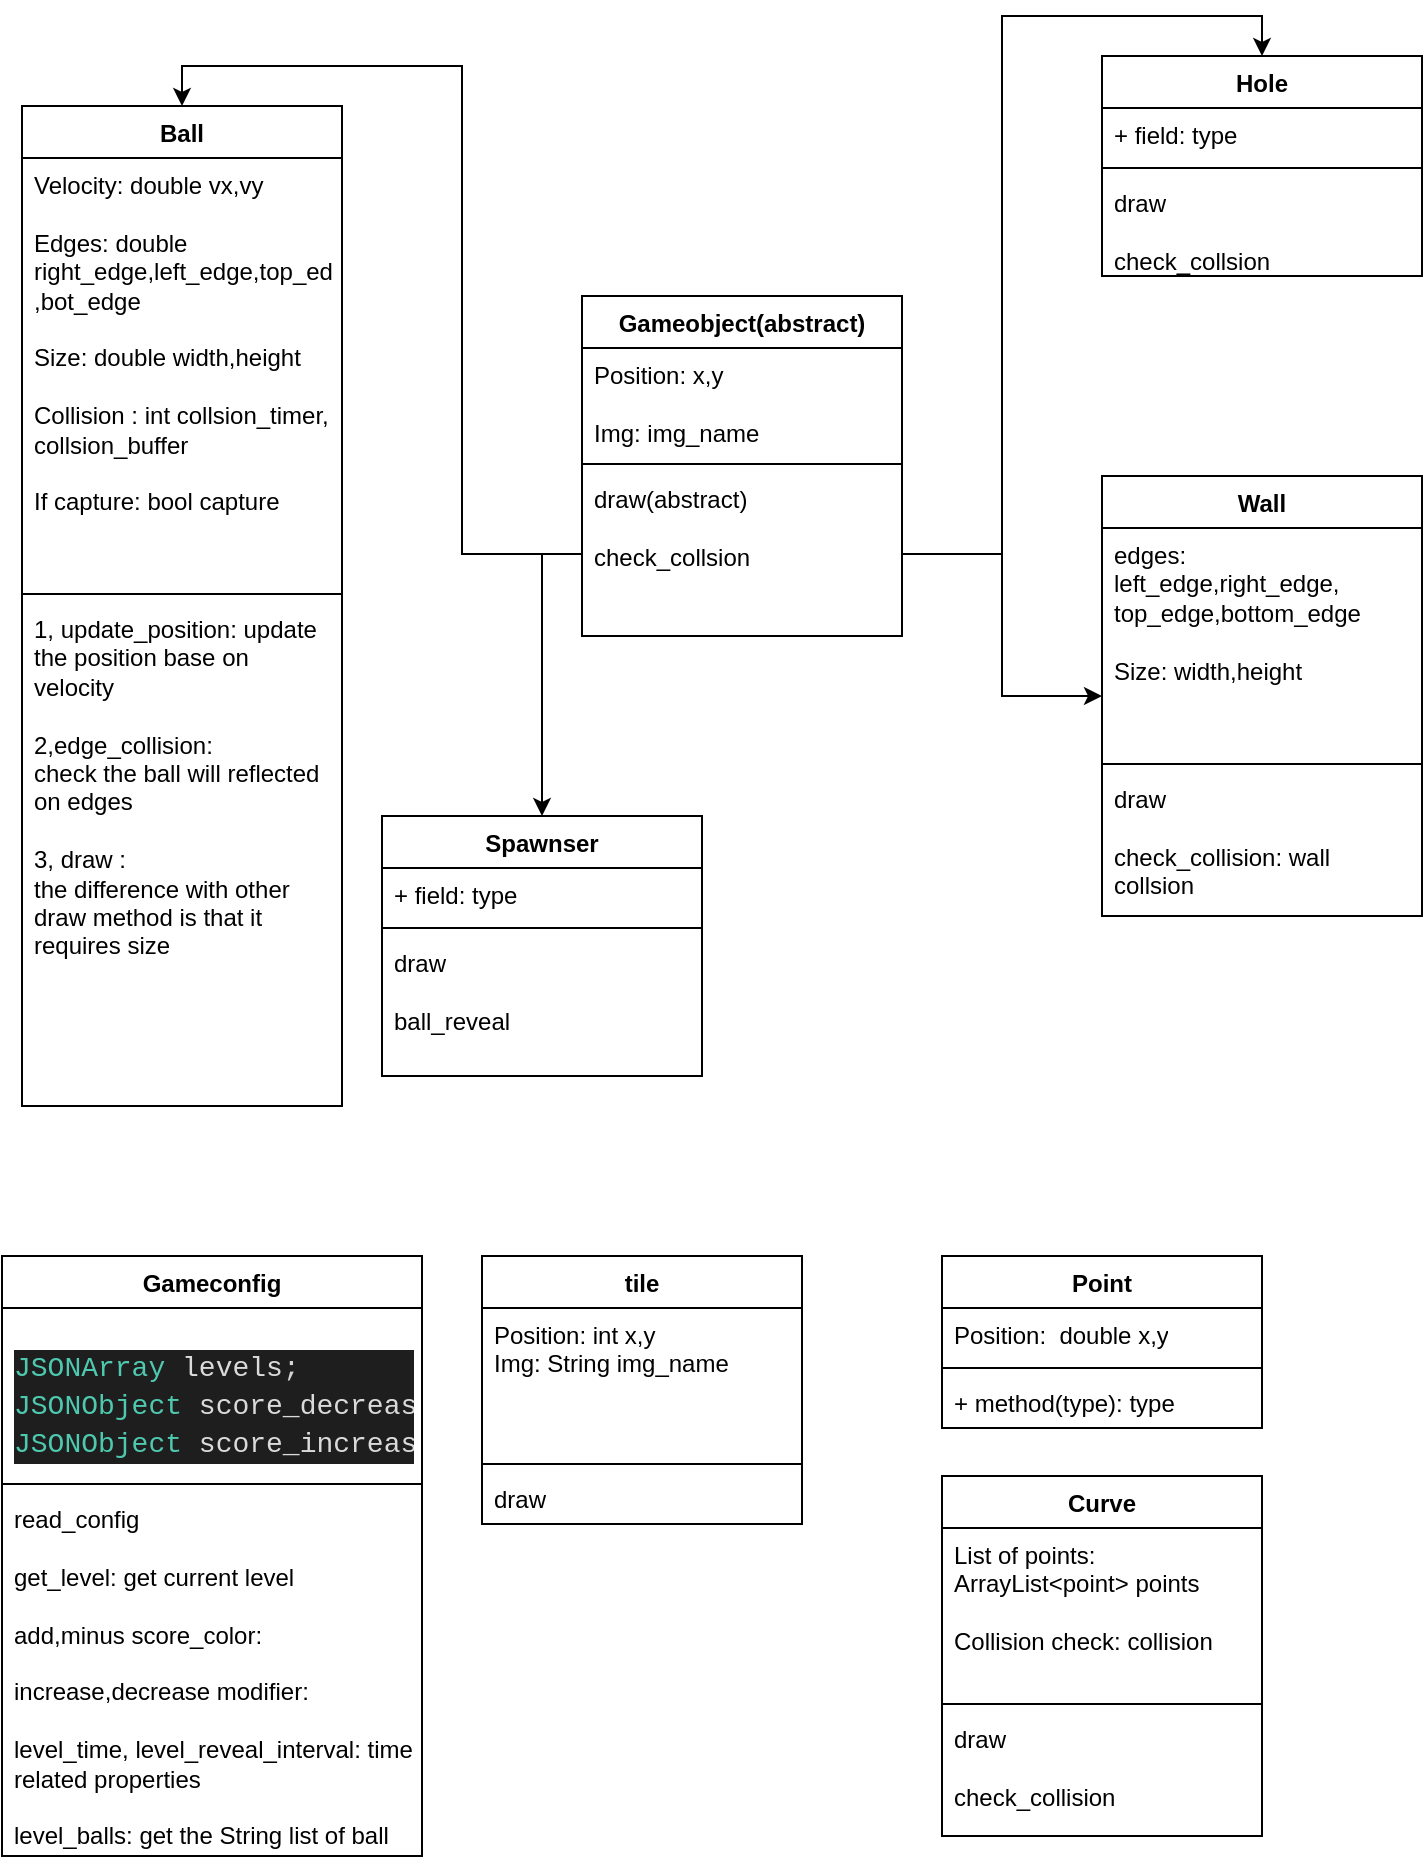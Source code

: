 <mxfile version="24.8.3">
  <diagram id="C5RBs43oDa-KdzZeNtuy" name="Page-1">
    <mxGraphModel dx="2345" dy="1124" grid="1" gridSize="10" guides="1" tooltips="1" connect="1" arrows="1" fold="1" page="1" pageScale="1" pageWidth="827" pageHeight="1169" math="0" shadow="0">
      <root>
        <mxCell id="WIyWlLk6GJQsqaUBKTNV-0" />
        <mxCell id="WIyWlLk6GJQsqaUBKTNV-1" parent="WIyWlLk6GJQsqaUBKTNV-0" />
        <mxCell id="K8G3CEVHmND0a2-SOO2T-0" value="Ball" style="swimlane;fontStyle=1;align=center;verticalAlign=top;childLayout=stackLayout;horizontal=1;startSize=26;horizontalStack=0;resizeParent=1;resizeParentMax=0;resizeLast=0;collapsible=1;marginBottom=0;whiteSpace=wrap;html=1;" vertex="1" parent="WIyWlLk6GJQsqaUBKTNV-1">
          <mxGeometry x="40" y="85" width="160" height="500" as="geometry" />
        </mxCell>
        <mxCell id="K8G3CEVHmND0a2-SOO2T-1" value="&lt;div&gt;&lt;div&gt;Velocity: double vx,vy&lt;/div&gt;&lt;div&gt;&lt;br&gt;&lt;/div&gt;&lt;div&gt;Edges: double right_edge,left_edge,top_edge&lt;/div&gt;&lt;div&gt;,bot_edge&lt;/div&gt;&lt;div&gt;&lt;br&gt;&lt;/div&gt;&lt;div&gt;Size: double width,height&lt;/div&gt;&lt;div&gt;&lt;br&gt;&lt;/div&gt;&lt;div&gt;Collision : int collsion_timer, collsion_buffer&lt;/div&gt;&lt;/div&gt;&lt;div&gt;&lt;br&gt;&lt;/div&gt;&lt;div&gt;If capture: bool capture&lt;/div&gt;" style="text;strokeColor=none;fillColor=none;align=left;verticalAlign=top;spacingLeft=4;spacingRight=4;overflow=hidden;rotatable=0;points=[[0,0.5],[1,0.5]];portConstraint=eastwest;whiteSpace=wrap;html=1;" vertex="1" parent="K8G3CEVHmND0a2-SOO2T-0">
          <mxGeometry y="26" width="160" height="214" as="geometry" />
        </mxCell>
        <mxCell id="K8G3CEVHmND0a2-SOO2T-2" value="" style="line;strokeWidth=1;fillColor=none;align=left;verticalAlign=middle;spacingTop=-1;spacingLeft=3;spacingRight=3;rotatable=0;labelPosition=right;points=[];portConstraint=eastwest;strokeColor=inherit;" vertex="1" parent="K8G3CEVHmND0a2-SOO2T-0">
          <mxGeometry y="240" width="160" height="8" as="geometry" />
        </mxCell>
        <mxCell id="K8G3CEVHmND0a2-SOO2T-3" value="1, update_position: update the position base on velocity&lt;div&gt;&lt;br&gt;&lt;/div&gt;&lt;div&gt;2,edge_collision:&lt;/div&gt;&lt;div&gt;check the ball will reflected on edges&lt;/div&gt;&lt;div&gt;&lt;br&gt;&lt;/div&gt;&lt;div&gt;3, draw :&lt;/div&gt;&lt;div&gt;the difference with other draw method is that it requires size&lt;/div&gt;" style="text;strokeColor=none;fillColor=none;align=left;verticalAlign=top;spacingLeft=4;spacingRight=4;overflow=hidden;rotatable=0;points=[[0,0.5],[1,0.5]];portConstraint=eastwest;whiteSpace=wrap;html=1;" vertex="1" parent="K8G3CEVHmND0a2-SOO2T-0">
          <mxGeometry y="248" width="160" height="252" as="geometry" />
        </mxCell>
        <mxCell id="K8G3CEVHmND0a2-SOO2T-4" value="Wall" style="swimlane;fontStyle=1;align=center;verticalAlign=top;childLayout=stackLayout;horizontal=1;startSize=26;horizontalStack=0;resizeParent=1;resizeParentMax=0;resizeLast=0;collapsible=1;marginBottom=0;whiteSpace=wrap;html=1;" vertex="1" parent="WIyWlLk6GJQsqaUBKTNV-1">
          <mxGeometry x="580" y="270" width="160" height="220" as="geometry" />
        </mxCell>
        <mxCell id="K8G3CEVHmND0a2-SOO2T-5" value="edges:&lt;div&gt;left_edge,right_edge,&lt;/div&gt;&lt;div&gt;top_edge,bottom_edge&lt;/div&gt;&lt;div&gt;&lt;br&gt;&lt;/div&gt;&lt;div&gt;Size: width,height&lt;/div&gt;" style="text;strokeColor=none;fillColor=none;align=left;verticalAlign=top;spacingLeft=4;spacingRight=4;overflow=hidden;rotatable=0;points=[[0,0.5],[1,0.5]];portConstraint=eastwest;whiteSpace=wrap;html=1;" vertex="1" parent="K8G3CEVHmND0a2-SOO2T-4">
          <mxGeometry y="26" width="160" height="114" as="geometry" />
        </mxCell>
        <mxCell id="K8G3CEVHmND0a2-SOO2T-6" value="" style="line;strokeWidth=1;fillColor=none;align=left;verticalAlign=middle;spacingTop=-1;spacingLeft=3;spacingRight=3;rotatable=0;labelPosition=right;points=[];portConstraint=eastwest;strokeColor=inherit;" vertex="1" parent="K8G3CEVHmND0a2-SOO2T-4">
          <mxGeometry y="140" width="160" height="8" as="geometry" />
        </mxCell>
        <mxCell id="K8G3CEVHmND0a2-SOO2T-7" value="draw&lt;div&gt;&lt;br&gt;&lt;/div&gt;&lt;div&gt;check_collision: wall collsion&lt;/div&gt;" style="text;strokeColor=none;fillColor=none;align=left;verticalAlign=top;spacingLeft=4;spacingRight=4;overflow=hidden;rotatable=0;points=[[0,0.5],[1,0.5]];portConstraint=eastwest;whiteSpace=wrap;html=1;" vertex="1" parent="K8G3CEVHmND0a2-SOO2T-4">
          <mxGeometry y="148" width="160" height="72" as="geometry" />
        </mxCell>
        <mxCell id="K8G3CEVHmND0a2-SOO2T-12" value="Hole" style="swimlane;fontStyle=1;align=center;verticalAlign=top;childLayout=stackLayout;horizontal=1;startSize=26;horizontalStack=0;resizeParent=1;resizeParentMax=0;resizeLast=0;collapsible=1;marginBottom=0;whiteSpace=wrap;html=1;" vertex="1" parent="WIyWlLk6GJQsqaUBKTNV-1">
          <mxGeometry x="580" y="60" width="160" height="110" as="geometry" />
        </mxCell>
        <mxCell id="K8G3CEVHmND0a2-SOO2T-13" value="+ field: type" style="text;strokeColor=none;fillColor=none;align=left;verticalAlign=top;spacingLeft=4;spacingRight=4;overflow=hidden;rotatable=0;points=[[0,0.5],[1,0.5]];portConstraint=eastwest;whiteSpace=wrap;html=1;" vertex="1" parent="K8G3CEVHmND0a2-SOO2T-12">
          <mxGeometry y="26" width="160" height="26" as="geometry" />
        </mxCell>
        <mxCell id="K8G3CEVHmND0a2-SOO2T-14" value="" style="line;strokeWidth=1;fillColor=none;align=left;verticalAlign=middle;spacingTop=-1;spacingLeft=3;spacingRight=3;rotatable=0;labelPosition=right;points=[];portConstraint=eastwest;strokeColor=inherit;" vertex="1" parent="K8G3CEVHmND0a2-SOO2T-12">
          <mxGeometry y="52" width="160" height="8" as="geometry" />
        </mxCell>
        <mxCell id="K8G3CEVHmND0a2-SOO2T-15" value="&lt;div&gt;draw&lt;/div&gt;&lt;div&gt;&lt;br&gt;&lt;/div&gt;check_collsion" style="text;strokeColor=none;fillColor=none;align=left;verticalAlign=top;spacingLeft=4;spacingRight=4;overflow=hidden;rotatable=0;points=[[0,0.5],[1,0.5]];portConstraint=eastwest;whiteSpace=wrap;html=1;" vertex="1" parent="K8G3CEVHmND0a2-SOO2T-12">
          <mxGeometry y="60" width="160" height="50" as="geometry" />
        </mxCell>
        <mxCell id="K8G3CEVHmND0a2-SOO2T-20" value="Gameobject(abstract)" style="swimlane;fontStyle=1;align=center;verticalAlign=top;childLayout=stackLayout;horizontal=1;startSize=26;horizontalStack=0;resizeParent=1;resizeParentMax=0;resizeLast=0;collapsible=1;marginBottom=0;whiteSpace=wrap;html=1;" vertex="1" parent="WIyWlLk6GJQsqaUBKTNV-1">
          <mxGeometry x="320" y="180" width="160" height="170" as="geometry" />
        </mxCell>
        <mxCell id="K8G3CEVHmND0a2-SOO2T-21" value="Position: x,y&lt;div&gt;&lt;br&gt;&lt;/div&gt;&lt;div&gt;Img: img_name&lt;/div&gt;" style="text;strokeColor=none;fillColor=none;align=left;verticalAlign=top;spacingLeft=4;spacingRight=4;overflow=hidden;rotatable=0;points=[[0,0.5],[1,0.5]];portConstraint=eastwest;whiteSpace=wrap;html=1;" vertex="1" parent="K8G3CEVHmND0a2-SOO2T-20">
          <mxGeometry y="26" width="160" height="54" as="geometry" />
        </mxCell>
        <mxCell id="K8G3CEVHmND0a2-SOO2T-22" value="" style="line;strokeWidth=1;fillColor=none;align=left;verticalAlign=middle;spacingTop=-1;spacingLeft=3;spacingRight=3;rotatable=0;labelPosition=right;points=[];portConstraint=eastwest;strokeColor=inherit;" vertex="1" parent="K8G3CEVHmND0a2-SOO2T-20">
          <mxGeometry y="80" width="160" height="8" as="geometry" />
        </mxCell>
        <mxCell id="K8G3CEVHmND0a2-SOO2T-23" value="draw(abstract)&lt;div&gt;&lt;br&gt;&lt;/div&gt;&lt;div&gt;check_collsion&lt;/div&gt;" style="text;strokeColor=none;fillColor=none;align=left;verticalAlign=top;spacingLeft=4;spacingRight=4;overflow=hidden;rotatable=0;points=[[0,0.5],[1,0.5]];portConstraint=eastwest;whiteSpace=wrap;html=1;" vertex="1" parent="K8G3CEVHmND0a2-SOO2T-20">
          <mxGeometry y="88" width="160" height="82" as="geometry" />
        </mxCell>
        <mxCell id="K8G3CEVHmND0a2-SOO2T-24" style="edgeStyle=orthogonalEdgeStyle;rounded=0;orthogonalLoop=1;jettySize=auto;html=1;entryX=0.5;entryY=0;entryDx=0;entryDy=0;" edge="1" parent="WIyWlLk6GJQsqaUBKTNV-1" source="K8G3CEVHmND0a2-SOO2T-23" target="K8G3CEVHmND0a2-SOO2T-0">
          <mxGeometry relative="1" as="geometry" />
        </mxCell>
        <mxCell id="K8G3CEVHmND0a2-SOO2T-25" style="edgeStyle=orthogonalEdgeStyle;rounded=0;orthogonalLoop=1;jettySize=auto;html=1;" edge="1" parent="WIyWlLk6GJQsqaUBKTNV-1" source="K8G3CEVHmND0a2-SOO2T-23" target="K8G3CEVHmND0a2-SOO2T-4">
          <mxGeometry relative="1" as="geometry" />
        </mxCell>
        <mxCell id="K8G3CEVHmND0a2-SOO2T-26" style="edgeStyle=orthogonalEdgeStyle;rounded=0;orthogonalLoop=1;jettySize=auto;html=1;entryX=0.5;entryY=0;entryDx=0;entryDy=0;" edge="1" parent="WIyWlLk6GJQsqaUBKTNV-1" source="K8G3CEVHmND0a2-SOO2T-23" target="K8G3CEVHmND0a2-SOO2T-12">
          <mxGeometry relative="1" as="geometry" />
        </mxCell>
        <mxCell id="K8G3CEVHmND0a2-SOO2T-27" value="Spawnser" style="swimlane;fontStyle=1;align=center;verticalAlign=top;childLayout=stackLayout;horizontal=1;startSize=26;horizontalStack=0;resizeParent=1;resizeParentMax=0;resizeLast=0;collapsible=1;marginBottom=0;whiteSpace=wrap;html=1;" vertex="1" parent="WIyWlLk6GJQsqaUBKTNV-1">
          <mxGeometry x="220" y="440" width="160" height="130" as="geometry" />
        </mxCell>
        <mxCell id="K8G3CEVHmND0a2-SOO2T-28" value="+ field: type" style="text;strokeColor=none;fillColor=none;align=left;verticalAlign=top;spacingLeft=4;spacingRight=4;overflow=hidden;rotatable=0;points=[[0,0.5],[1,0.5]];portConstraint=eastwest;whiteSpace=wrap;html=1;" vertex="1" parent="K8G3CEVHmND0a2-SOO2T-27">
          <mxGeometry y="26" width="160" height="26" as="geometry" />
        </mxCell>
        <mxCell id="K8G3CEVHmND0a2-SOO2T-29" value="" style="line;strokeWidth=1;fillColor=none;align=left;verticalAlign=middle;spacingTop=-1;spacingLeft=3;spacingRight=3;rotatable=0;labelPosition=right;points=[];portConstraint=eastwest;strokeColor=inherit;" vertex="1" parent="K8G3CEVHmND0a2-SOO2T-27">
          <mxGeometry y="52" width="160" height="8" as="geometry" />
        </mxCell>
        <mxCell id="K8G3CEVHmND0a2-SOO2T-30" value="draw&lt;div&gt;&lt;br&gt;&lt;/div&gt;&lt;div&gt;ball_reveal&lt;/div&gt;" style="text;strokeColor=none;fillColor=none;align=left;verticalAlign=top;spacingLeft=4;spacingRight=4;overflow=hidden;rotatable=0;points=[[0,0.5],[1,0.5]];portConstraint=eastwest;whiteSpace=wrap;html=1;" vertex="1" parent="K8G3CEVHmND0a2-SOO2T-27">
          <mxGeometry y="60" width="160" height="70" as="geometry" />
        </mxCell>
        <mxCell id="K8G3CEVHmND0a2-SOO2T-31" style="edgeStyle=orthogonalEdgeStyle;rounded=0;orthogonalLoop=1;jettySize=auto;html=1;entryX=0.5;entryY=0;entryDx=0;entryDy=0;" edge="1" parent="WIyWlLk6GJQsqaUBKTNV-1" source="K8G3CEVHmND0a2-SOO2T-23" target="K8G3CEVHmND0a2-SOO2T-27">
          <mxGeometry relative="1" as="geometry" />
        </mxCell>
        <mxCell id="K8G3CEVHmND0a2-SOO2T-32" value="Point" style="swimlane;fontStyle=1;align=center;verticalAlign=top;childLayout=stackLayout;horizontal=1;startSize=26;horizontalStack=0;resizeParent=1;resizeParentMax=0;resizeLast=0;collapsible=1;marginBottom=0;whiteSpace=wrap;html=1;" vertex="1" parent="WIyWlLk6GJQsqaUBKTNV-1">
          <mxGeometry x="500" y="660" width="160" height="86" as="geometry" />
        </mxCell>
        <mxCell id="K8G3CEVHmND0a2-SOO2T-33" value="Position:&amp;nbsp; double x,y" style="text;strokeColor=none;fillColor=none;align=left;verticalAlign=top;spacingLeft=4;spacingRight=4;overflow=hidden;rotatable=0;points=[[0,0.5],[1,0.5]];portConstraint=eastwest;whiteSpace=wrap;html=1;" vertex="1" parent="K8G3CEVHmND0a2-SOO2T-32">
          <mxGeometry y="26" width="160" height="26" as="geometry" />
        </mxCell>
        <mxCell id="K8G3CEVHmND0a2-SOO2T-34" value="" style="line;strokeWidth=1;fillColor=none;align=left;verticalAlign=middle;spacingTop=-1;spacingLeft=3;spacingRight=3;rotatable=0;labelPosition=right;points=[];portConstraint=eastwest;strokeColor=inherit;" vertex="1" parent="K8G3CEVHmND0a2-SOO2T-32">
          <mxGeometry y="52" width="160" height="8" as="geometry" />
        </mxCell>
        <mxCell id="K8G3CEVHmND0a2-SOO2T-35" value="+ method(type): type" style="text;strokeColor=none;fillColor=none;align=left;verticalAlign=top;spacingLeft=4;spacingRight=4;overflow=hidden;rotatable=0;points=[[0,0.5],[1,0.5]];portConstraint=eastwest;whiteSpace=wrap;html=1;" vertex="1" parent="K8G3CEVHmND0a2-SOO2T-32">
          <mxGeometry y="60" width="160" height="26" as="geometry" />
        </mxCell>
        <mxCell id="K8G3CEVHmND0a2-SOO2T-36" value="Curve" style="swimlane;fontStyle=1;align=center;verticalAlign=top;childLayout=stackLayout;horizontal=1;startSize=26;horizontalStack=0;resizeParent=1;resizeParentMax=0;resizeLast=0;collapsible=1;marginBottom=0;whiteSpace=wrap;html=1;" vertex="1" parent="WIyWlLk6GJQsqaUBKTNV-1">
          <mxGeometry x="500" y="770" width="160" height="180" as="geometry" />
        </mxCell>
        <mxCell id="K8G3CEVHmND0a2-SOO2T-37" value="List of points: ArrayList&amp;lt;point&amp;gt; points&lt;div&gt;&lt;br&gt;&lt;/div&gt;&lt;div&gt;Collision check: collision&lt;/div&gt;" style="text;strokeColor=none;fillColor=none;align=left;verticalAlign=top;spacingLeft=4;spacingRight=4;overflow=hidden;rotatable=0;points=[[0,0.5],[1,0.5]];portConstraint=eastwest;whiteSpace=wrap;html=1;" vertex="1" parent="K8G3CEVHmND0a2-SOO2T-36">
          <mxGeometry y="26" width="160" height="84" as="geometry" />
        </mxCell>
        <mxCell id="K8G3CEVHmND0a2-SOO2T-38" value="" style="line;strokeWidth=1;fillColor=none;align=left;verticalAlign=middle;spacingTop=-1;spacingLeft=3;spacingRight=3;rotatable=0;labelPosition=right;points=[];portConstraint=eastwest;strokeColor=inherit;" vertex="1" parent="K8G3CEVHmND0a2-SOO2T-36">
          <mxGeometry y="110" width="160" height="8" as="geometry" />
        </mxCell>
        <mxCell id="K8G3CEVHmND0a2-SOO2T-39" value="draw&lt;div&gt;&lt;br&gt;&lt;/div&gt;&lt;div&gt;check_collision&lt;/div&gt;&lt;div&gt;&lt;br&gt;&lt;/div&gt;" style="text;strokeColor=none;fillColor=none;align=left;verticalAlign=top;spacingLeft=4;spacingRight=4;overflow=hidden;rotatable=0;points=[[0,0.5],[1,0.5]];portConstraint=eastwest;whiteSpace=wrap;html=1;" vertex="1" parent="K8G3CEVHmND0a2-SOO2T-36">
          <mxGeometry y="118" width="160" height="62" as="geometry" />
        </mxCell>
        <mxCell id="K8G3CEVHmND0a2-SOO2T-40" value="tile" style="swimlane;fontStyle=1;align=center;verticalAlign=top;childLayout=stackLayout;horizontal=1;startSize=26;horizontalStack=0;resizeParent=1;resizeParentMax=0;resizeLast=0;collapsible=1;marginBottom=0;whiteSpace=wrap;html=1;" vertex="1" parent="WIyWlLk6GJQsqaUBKTNV-1">
          <mxGeometry x="270" y="660" width="160" height="134" as="geometry" />
        </mxCell>
        <mxCell id="K8G3CEVHmND0a2-SOO2T-41" value="Position: int x,y&lt;div&gt;Img: String img_name&lt;/div&gt;" style="text;strokeColor=none;fillColor=none;align=left;verticalAlign=top;spacingLeft=4;spacingRight=4;overflow=hidden;rotatable=0;points=[[0,0.5],[1,0.5]];portConstraint=eastwest;whiteSpace=wrap;html=1;" vertex="1" parent="K8G3CEVHmND0a2-SOO2T-40">
          <mxGeometry y="26" width="160" height="74" as="geometry" />
        </mxCell>
        <mxCell id="K8G3CEVHmND0a2-SOO2T-42" value="" style="line;strokeWidth=1;fillColor=none;align=left;verticalAlign=middle;spacingTop=-1;spacingLeft=3;spacingRight=3;rotatable=0;labelPosition=right;points=[];portConstraint=eastwest;strokeColor=inherit;" vertex="1" parent="K8G3CEVHmND0a2-SOO2T-40">
          <mxGeometry y="100" width="160" height="8" as="geometry" />
        </mxCell>
        <mxCell id="K8G3CEVHmND0a2-SOO2T-43" value="draw" style="text;strokeColor=none;fillColor=none;align=left;verticalAlign=top;spacingLeft=4;spacingRight=4;overflow=hidden;rotatable=0;points=[[0,0.5],[1,0.5]];portConstraint=eastwest;whiteSpace=wrap;html=1;" vertex="1" parent="K8G3CEVHmND0a2-SOO2T-40">
          <mxGeometry y="108" width="160" height="26" as="geometry" />
        </mxCell>
        <mxCell id="K8G3CEVHmND0a2-SOO2T-44" value="Gameconfig" style="swimlane;fontStyle=1;align=center;verticalAlign=top;childLayout=stackLayout;horizontal=1;startSize=26;horizontalStack=0;resizeParent=1;resizeParentMax=0;resizeLast=0;collapsible=1;marginBottom=0;whiteSpace=wrap;html=1;" vertex="1" parent="WIyWlLk6GJQsqaUBKTNV-1">
          <mxGeometry x="30" y="660" width="210" height="300" as="geometry" />
        </mxCell>
        <mxCell id="K8G3CEVHmND0a2-SOO2T-45" value="&#xa;&lt;div style=&quot;color: #d4d4d4;background-color: #1e1e1e;font-family: Consolas, &#39;Courier New&#39;, monospace;font-weight: normal;font-size: 14px;line-height: 19px;white-space: pre;&quot;&gt;&lt;div&gt;&lt;span style=&quot;color: #4ec9b0;&quot;&gt;JSONArray&lt;/span&gt;&lt;span style=&quot;color: #d4d4d4;&quot;&gt; &lt;/span&gt;&lt;span style=&quot;color: #dadada;&quot;&gt;levels&lt;/span&gt;&lt;span style=&quot;color: #d4d4d4;&quot;&gt;;&lt;/span&gt;&lt;/div&gt;&lt;div&gt;&lt;span style=&quot;color: #4ec9b0;&quot;&gt;JSONObject&lt;/span&gt;&lt;span style=&quot;color: #d4d4d4;&quot;&gt; &lt;/span&gt;&lt;span style=&quot;color: #dadada;&quot;&gt;score_decrease&lt;/span&gt;&lt;span style=&quot;color: #d4d4d4;&quot;&gt;;&lt;/span&gt;&lt;/div&gt;&lt;div&gt;&lt;span style=&quot;color: #4ec9b0;&quot;&gt;JSONObject&lt;/span&gt;&lt;span style=&quot;color: #d4d4d4;&quot;&gt; &lt;/span&gt;&lt;span style=&quot;color: #dadada;&quot;&gt;score_increase&lt;/span&gt;&lt;span style=&quot;color: #d4d4d4;&quot;&gt;;&lt;/span&gt;&lt;/div&gt;&lt;/div&gt;&#xa;&#xa;" style="text;strokeColor=none;fillColor=none;align=left;verticalAlign=top;spacingLeft=4;spacingRight=4;overflow=hidden;rotatable=0;points=[[0,0.5],[1,0.5]];portConstraint=eastwest;whiteSpace=wrap;html=1;" vertex="1" parent="K8G3CEVHmND0a2-SOO2T-44">
          <mxGeometry y="26" width="210" height="84" as="geometry" />
        </mxCell>
        <mxCell id="K8G3CEVHmND0a2-SOO2T-46" value="" style="line;strokeWidth=1;fillColor=none;align=left;verticalAlign=middle;spacingTop=-1;spacingLeft=3;spacingRight=3;rotatable=0;labelPosition=right;points=[];portConstraint=eastwest;strokeColor=inherit;" vertex="1" parent="K8G3CEVHmND0a2-SOO2T-44">
          <mxGeometry y="110" width="210" height="8" as="geometry" />
        </mxCell>
        <mxCell id="K8G3CEVHmND0a2-SOO2T-47" value="read_config&lt;div&gt;&lt;br&gt;&lt;/div&gt;&lt;div&gt;get_level: get current level&lt;br&gt;&lt;div&gt;&lt;br&gt;&lt;/div&gt;&lt;div&gt;add,minus score_color:&lt;/div&gt;&lt;div&gt;&lt;br&gt;&lt;/div&gt;&lt;div&gt;increase,decrease modifier:&lt;/div&gt;&lt;div&gt;&lt;br&gt;&lt;/div&gt;&lt;div&gt;level_time, level_reveal_interval: time related properties&lt;/div&gt;&lt;/div&gt;&lt;div&gt;&lt;br&gt;&lt;/div&gt;&lt;div&gt;level_balls: get the String list of ball&lt;/div&gt;" style="text;strokeColor=none;fillColor=none;align=left;verticalAlign=top;spacingLeft=4;spacingRight=4;overflow=hidden;rotatable=0;points=[[0,0.5],[1,0.5]];portConstraint=eastwest;whiteSpace=wrap;html=1;" vertex="1" parent="K8G3CEVHmND0a2-SOO2T-44">
          <mxGeometry y="118" width="210" height="182" as="geometry" />
        </mxCell>
      </root>
    </mxGraphModel>
  </diagram>
</mxfile>
